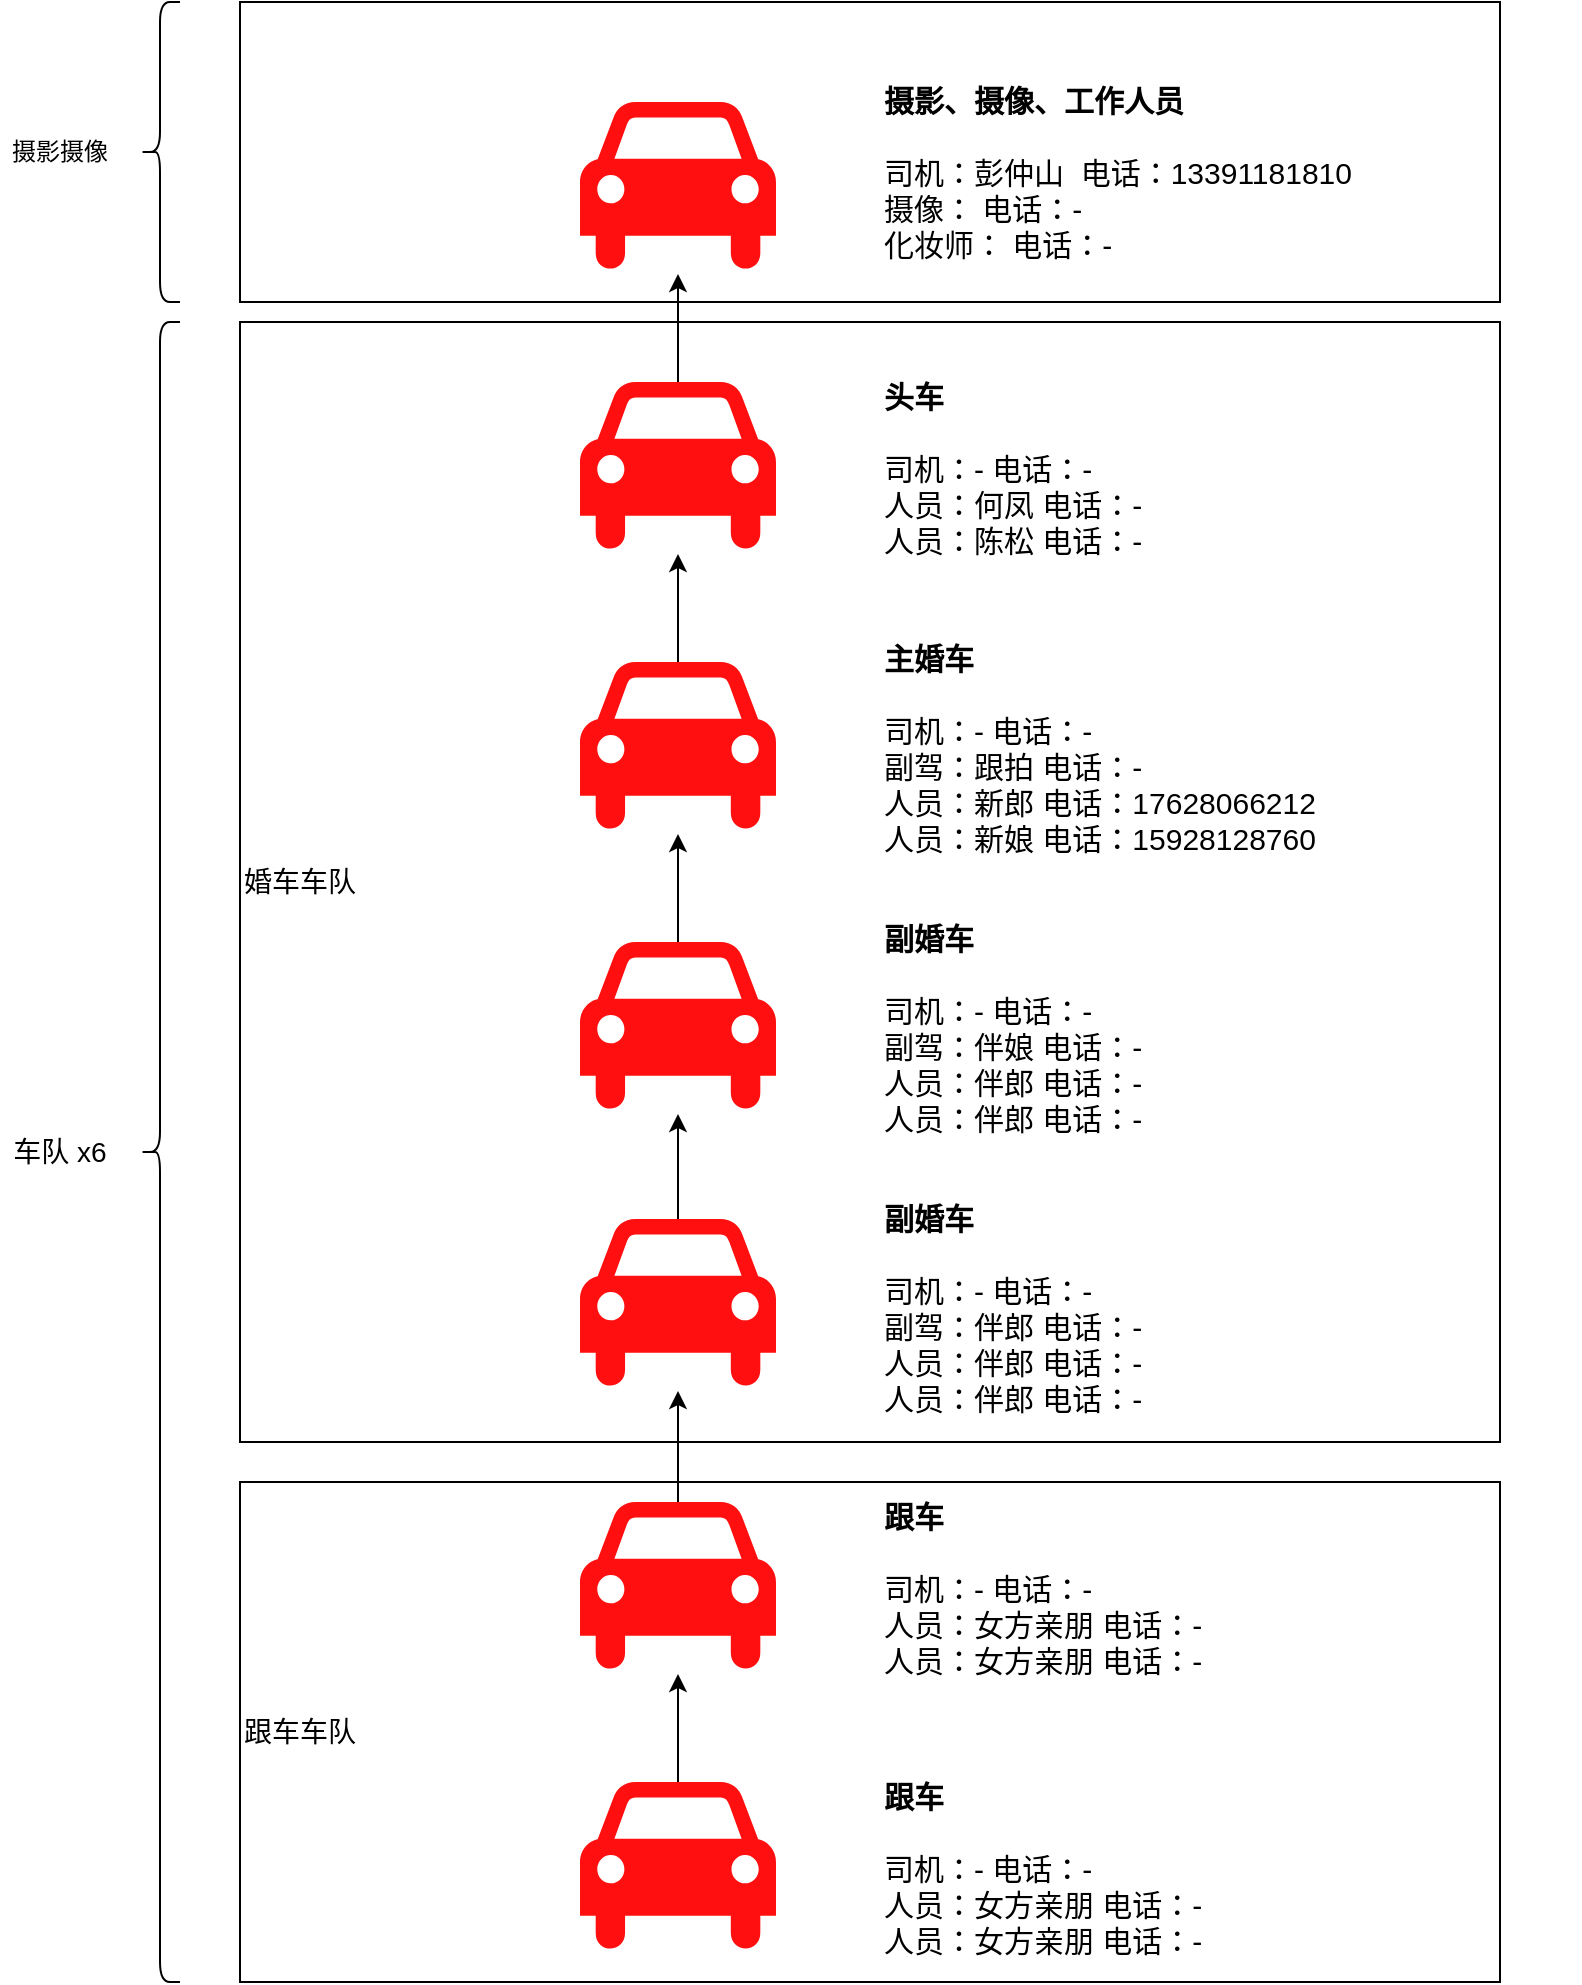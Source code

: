 <mxfile version="16.2.1" type="github">
  <diagram id="ChxOJC20nfknNe4g9IQP" name="Page-1">
    <mxGraphModel dx="1906" dy="2206" grid="1" gridSize="10" guides="1" tooltips="1" connect="1" arrows="1" fold="1" page="1" pageScale="1" pageWidth="827" pageHeight="1169" math="0" shadow="0">
      <root>
        <mxCell id="0" />
        <mxCell id="1" parent="0" />
        <mxCell id="L6X6l6jR8CA25U7gWPNo-1" value="" style="rounded=0;whiteSpace=wrap;html=1;" vertex="1" parent="1">
          <mxGeometry x="200" y="-110" width="630" height="150" as="geometry" />
        </mxCell>
        <mxCell id="bQJ2CA2lXjh7fbB7IvRR-24" value="跟车车队" style="rounded=0;whiteSpace=wrap;html=1;fontSize=14;align=left;" parent="1" vertex="1">
          <mxGeometry x="200" y="630" width="630" height="250" as="geometry" />
        </mxCell>
        <mxCell id="bQJ2CA2lXjh7fbB7IvRR-23" value="婚车车队" style="rounded=0;whiteSpace=wrap;html=1;fontSize=14;align=left;" parent="1" vertex="1">
          <mxGeometry x="200" y="50" width="630" height="560" as="geometry" />
        </mxCell>
        <mxCell id="bQJ2CA2lXjh7fbB7IvRR-17" value="" style="edgeStyle=orthogonalEdgeStyle;rounded=0;orthogonalLoop=1;jettySize=auto;html=1;fontSize=14;" parent="1" source="bQJ2CA2lXjh7fbB7IvRR-1" target="bQJ2CA2lXjh7fbB7IvRR-9" edge="1">
          <mxGeometry relative="1" as="geometry" />
        </mxCell>
        <mxCell id="bQJ2CA2lXjh7fbB7IvRR-1" value="" style="shape=mxgraph.signs.transportation.car_4;html=1;pointerEvents=1;fillColor=#FF0F0F;strokeColor=none;verticalLabelPosition=bottom;verticalAlign=top;align=center;" parent="1" vertex="1">
          <mxGeometry x="370" y="80" width="98" height="86" as="geometry" />
        </mxCell>
        <mxCell id="bQJ2CA2lXjh7fbB7IvRR-18" value="" style="edgeStyle=orthogonalEdgeStyle;rounded=0;orthogonalLoop=1;jettySize=auto;html=1;fontSize=14;" parent="1" source="bQJ2CA2lXjh7fbB7IvRR-4" target="bQJ2CA2lXjh7fbB7IvRR-1" edge="1">
          <mxGeometry relative="1" as="geometry" />
        </mxCell>
        <mxCell id="bQJ2CA2lXjh7fbB7IvRR-4" value="" style="shape=mxgraph.signs.transportation.car_4;html=1;pointerEvents=1;fillColor=#FF0F0F;strokeColor=none;verticalLabelPosition=bottom;verticalAlign=top;align=center;" parent="1" vertex="1">
          <mxGeometry x="370" y="220" width="98" height="86" as="geometry" />
        </mxCell>
        <mxCell id="bQJ2CA2lXjh7fbB7IvRR-19" value="" style="edgeStyle=orthogonalEdgeStyle;rounded=0;orthogonalLoop=1;jettySize=auto;html=1;fontSize=14;" parent="1" source="bQJ2CA2lXjh7fbB7IvRR-5" target="bQJ2CA2lXjh7fbB7IvRR-4" edge="1">
          <mxGeometry relative="1" as="geometry" />
        </mxCell>
        <mxCell id="bQJ2CA2lXjh7fbB7IvRR-5" value="" style="shape=mxgraph.signs.transportation.car_4;html=1;pointerEvents=1;fillColor=#FF0F0F;strokeColor=none;verticalLabelPosition=bottom;verticalAlign=top;align=center;" parent="1" vertex="1">
          <mxGeometry x="370" y="360" width="98" height="86" as="geometry" />
        </mxCell>
        <mxCell id="bQJ2CA2lXjh7fbB7IvRR-20" value="" style="edgeStyle=orthogonalEdgeStyle;rounded=0;orthogonalLoop=1;jettySize=auto;html=1;fontSize=14;" parent="1" source="bQJ2CA2lXjh7fbB7IvRR-6" target="bQJ2CA2lXjh7fbB7IvRR-5" edge="1">
          <mxGeometry relative="1" as="geometry" />
        </mxCell>
        <mxCell id="bQJ2CA2lXjh7fbB7IvRR-6" value="" style="shape=mxgraph.signs.transportation.car_4;html=1;pointerEvents=1;fillColor=#FF0F0F;strokeColor=none;verticalLabelPosition=bottom;verticalAlign=top;align=center;" parent="1" vertex="1">
          <mxGeometry x="370" y="498.5" width="98" height="86" as="geometry" />
        </mxCell>
        <mxCell id="bQJ2CA2lXjh7fbB7IvRR-21" value="" style="edgeStyle=orthogonalEdgeStyle;rounded=0;orthogonalLoop=1;jettySize=auto;html=1;fontSize=14;" parent="1" source="bQJ2CA2lXjh7fbB7IvRR-7" target="bQJ2CA2lXjh7fbB7IvRR-6" edge="1">
          <mxGeometry relative="1" as="geometry" />
        </mxCell>
        <mxCell id="bQJ2CA2lXjh7fbB7IvRR-7" value="" style="shape=mxgraph.signs.transportation.car_4;html=1;pointerEvents=1;fillColor=#FF0F0F;strokeColor=none;verticalLabelPosition=bottom;verticalAlign=top;align=center;" parent="1" vertex="1">
          <mxGeometry x="370" y="640" width="98" height="86" as="geometry" />
        </mxCell>
        <mxCell id="bQJ2CA2lXjh7fbB7IvRR-22" value="" style="edgeStyle=orthogonalEdgeStyle;rounded=0;orthogonalLoop=1;jettySize=auto;html=1;fontSize=14;" parent="1" source="bQJ2CA2lXjh7fbB7IvRR-8" target="bQJ2CA2lXjh7fbB7IvRR-7" edge="1">
          <mxGeometry relative="1" as="geometry" />
        </mxCell>
        <mxCell id="bQJ2CA2lXjh7fbB7IvRR-8" value="" style="shape=mxgraph.signs.transportation.car_4;html=1;pointerEvents=1;fillColor=#FF0F0F;strokeColor=none;verticalLabelPosition=bottom;verticalAlign=top;align=center;" parent="1" vertex="1">
          <mxGeometry x="370" y="780" width="98" height="86" as="geometry" />
        </mxCell>
        <mxCell id="bQJ2CA2lXjh7fbB7IvRR-9" value="" style="shape=mxgraph.signs.transportation.car_4;html=1;pointerEvents=1;fillColor=#FF0F0F;strokeColor=none;verticalLabelPosition=bottom;verticalAlign=top;align=center;" parent="1" vertex="1">
          <mxGeometry x="370" y="-60" width="98" height="86" as="geometry" />
        </mxCell>
        <mxCell id="bQJ2CA2lXjh7fbB7IvRR-10" value="&lt;b style=&quot;font-size: 15px&quot;&gt;&lt;font style=&quot;font-size: 15px&quot;&gt;摄影、摄像、工作人员&lt;br style=&quot;font-size: 15px&quot;&gt;&lt;/font&gt;&lt;/b&gt;&lt;br style=&quot;font-size: 15px&quot;&gt;司机：彭仲山&amp;nbsp; 电话：13391181810&lt;br style=&quot;font-size: 15px&quot;&gt;摄像： 电话：-&lt;br&gt;化妆师： 电话：-" style="text;html=1;strokeColor=none;fillColor=none;align=left;verticalAlign=middle;whiteSpace=wrap;rounded=0;fontSize=15;" parent="1" vertex="1">
          <mxGeometry x="520" y="-80" width="350" height="110" as="geometry" />
        </mxCell>
        <mxCell id="bQJ2CA2lXjh7fbB7IvRR-11" value="&lt;b style=&quot;font-size: 15px&quot;&gt;&lt;font style=&quot;font-size: 15px&quot;&gt;头车&lt;br style=&quot;font-size: 15px&quot;&gt;&lt;/font&gt;&lt;/b&gt;&lt;br style=&quot;font-size: 15px&quot;&gt;司机：- 电话：-&lt;br style=&quot;font-size: 15px&quot;&gt;人员：何凤 电话：-&lt;br style=&quot;font-size: 15px&quot;&gt;人员：陈松 电话：-" style="text;html=1;strokeColor=none;fillColor=none;align=left;verticalAlign=middle;whiteSpace=wrap;rounded=0;fontSize=15;" parent="1" vertex="1">
          <mxGeometry x="520" y="78" width="310" height="90" as="geometry" />
        </mxCell>
        <mxCell id="bQJ2CA2lXjh7fbB7IvRR-12" value="&lt;b style=&quot;font-size: 15px&quot;&gt;&lt;font style=&quot;font-size: 15px&quot;&gt;主婚车&lt;br style=&quot;font-size: 15px&quot;&gt;&lt;/font&gt;&lt;/b&gt;&lt;br style=&quot;font-size: 15px&quot;&gt;司机：- 电话：-&lt;br&gt;副驾：跟拍 电话：-&lt;br style=&quot;font-size: 15px&quot;&gt;人员：新郎 电话：17628066212&lt;br&gt;人员：新娘 电话：15928128760" style="text;html=1;strokeColor=none;fillColor=none;align=left;verticalAlign=middle;whiteSpace=wrap;rounded=0;fontSize=15;" parent="1" vertex="1">
          <mxGeometry x="520" y="218" width="310" height="90" as="geometry" />
        </mxCell>
        <mxCell id="bQJ2CA2lXjh7fbB7IvRR-13" value="&lt;b style=&quot;font-size: 15px&quot;&gt;&lt;font style=&quot;font-size: 15px&quot;&gt;副婚车&lt;br style=&quot;font-size: 15px&quot;&gt;&lt;/font&gt;&lt;/b&gt;&lt;br style=&quot;font-size: 15px&quot;&gt;司机：- 电话：-&lt;br&gt;副驾：伴娘 电话：-&lt;br style=&quot;font-size: 15px&quot;&gt;人员：伴郎 电话：-&lt;br style=&quot;font-size: 15px&quot;&gt;人员：伴郎 电话：-" style="text;html=1;strokeColor=none;fillColor=none;align=left;verticalAlign=middle;whiteSpace=wrap;rounded=0;fontSize=15;" parent="1" vertex="1">
          <mxGeometry x="520" y="358" width="310" height="90" as="geometry" />
        </mxCell>
        <mxCell id="bQJ2CA2lXjh7fbB7IvRR-14" value="&lt;b style=&quot;font-size: 15px&quot;&gt;&lt;font style=&quot;font-size: 15px&quot;&gt;副婚车&lt;br style=&quot;font-size: 15px&quot;&gt;&lt;/font&gt;&lt;/b&gt;&lt;br style=&quot;font-size: 15px&quot;&gt;司机：- 电话：-&lt;br&gt;副驾：伴郎 电话：-&lt;br style=&quot;font-size: 15px&quot;&gt;人员：伴郎 电话：-&lt;br style=&quot;font-size: 15px&quot;&gt;人员：伴郎 电话：-" style="text;html=1;strokeColor=none;fillColor=none;align=left;verticalAlign=middle;whiteSpace=wrap;rounded=0;fontSize=15;" parent="1" vertex="1">
          <mxGeometry x="520" y="495" width="310" height="95" as="geometry" />
        </mxCell>
        <mxCell id="bQJ2CA2lXjh7fbB7IvRR-15" value="&lt;b style=&quot;font-size: 15px&quot;&gt;&lt;font style=&quot;font-size: 15px&quot;&gt;跟车&lt;br style=&quot;font-size: 15px&quot;&gt;&lt;/font&gt;&lt;/b&gt;&lt;br style=&quot;font-size: 15px&quot;&gt;司机：- 电话：-&lt;br style=&quot;font-size: 15px&quot;&gt;人员：女方亲朋 电话：-&lt;br style=&quot;font-size: 15px&quot;&gt;人员：女方亲朋 电话：-" style="text;html=1;strokeColor=none;fillColor=none;align=left;verticalAlign=middle;whiteSpace=wrap;rounded=0;fontSize=15;" parent="1" vertex="1">
          <mxGeometry x="520" y="638" width="310" height="90" as="geometry" />
        </mxCell>
        <mxCell id="bQJ2CA2lXjh7fbB7IvRR-16" value="&lt;b style=&quot;font-size: 15px&quot;&gt;&lt;font style=&quot;font-size: 15px&quot;&gt;跟车&lt;br style=&quot;font-size: 15px&quot;&gt;&lt;/font&gt;&lt;/b&gt;&lt;br style=&quot;font-size: 15px&quot;&gt;司机：- 电话：-&lt;br style=&quot;font-size: 15px&quot;&gt;人员：女方亲朋 电话：-&lt;br style=&quot;font-size: 15px&quot;&gt;人员：女方亲朋 电话：-" style="text;html=1;strokeColor=none;fillColor=none;align=left;verticalAlign=middle;whiteSpace=wrap;rounded=0;fontSize=15;" parent="1" vertex="1">
          <mxGeometry x="520" y="778" width="310" height="90" as="geometry" />
        </mxCell>
        <mxCell id="bQJ2CA2lXjh7fbB7IvRR-26" value="" style="shape=curlyBracket;whiteSpace=wrap;html=1;rounded=1;fontSize=14;" parent="1" vertex="1">
          <mxGeometry x="150" y="50" width="20" height="830" as="geometry" />
        </mxCell>
        <mxCell id="bQJ2CA2lXjh7fbB7IvRR-27" value="车队 x6" style="text;html=1;strokeColor=none;fillColor=none;align=center;verticalAlign=middle;whiteSpace=wrap;rounded=0;fontSize=14;" parent="1" vertex="1">
          <mxGeometry x="80" y="450" width="60" height="30" as="geometry" />
        </mxCell>
        <mxCell id="L6X6l6jR8CA25U7gWPNo-2" value="" style="shape=curlyBracket;whiteSpace=wrap;html=1;rounded=1;" vertex="1" parent="1">
          <mxGeometry x="150" y="-110" width="20" height="150" as="geometry" />
        </mxCell>
        <mxCell id="L6X6l6jR8CA25U7gWPNo-3" value="摄影摄像" style="text;html=1;strokeColor=none;fillColor=none;align=center;verticalAlign=middle;whiteSpace=wrap;rounded=0;" vertex="1" parent="1">
          <mxGeometry x="80" y="-50" width="60" height="30" as="geometry" />
        </mxCell>
      </root>
    </mxGraphModel>
  </diagram>
</mxfile>
